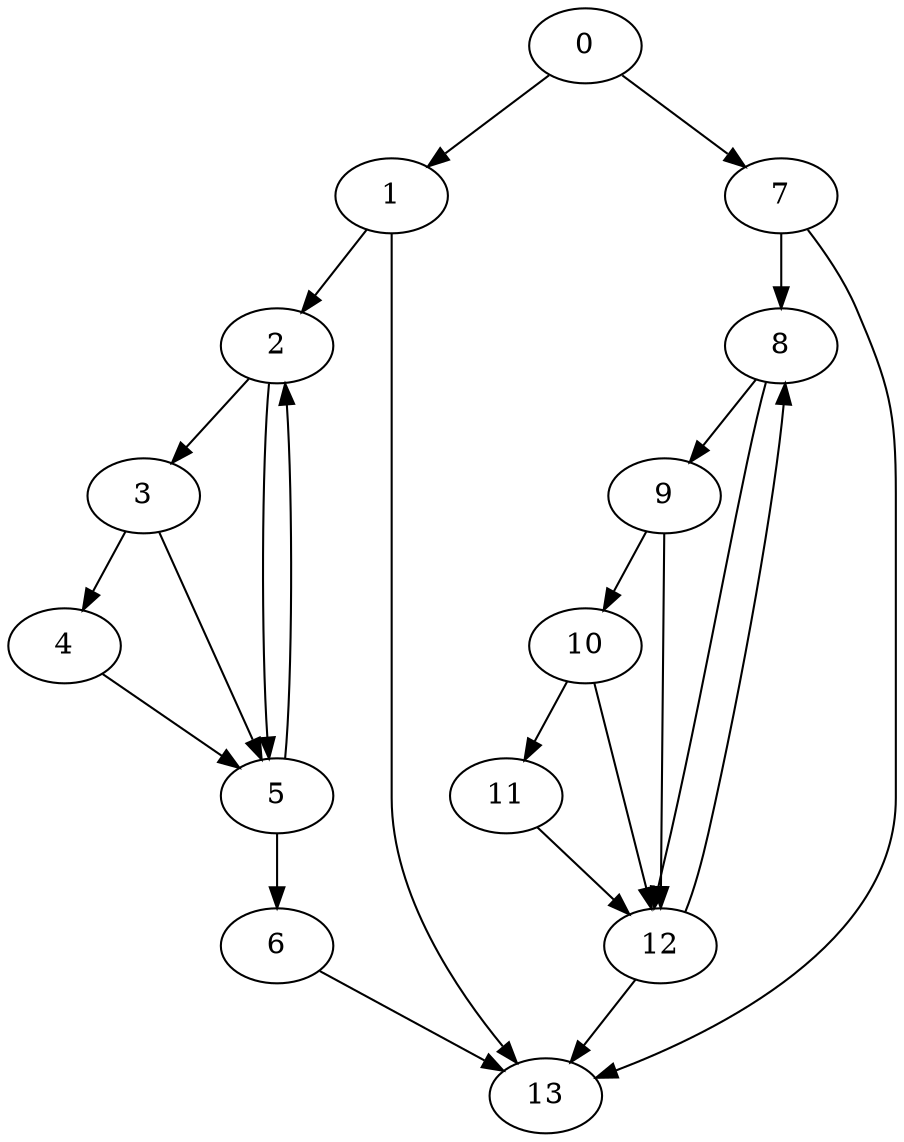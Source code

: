 digraph {
	0
	1
	2
	3
	4
	5
	6
	7
	8
	9
	10
	11
	12
	13
	9 -> 10
	2 -> 5
	3 -> 5
	4 -> 5
	0 -> 7
	7 -> 8
	12 -> 8
	8 -> 9
	10 -> 11
	8 -> 12
	9 -> 12
	10 -> 12
	11 -> 12
	2 -> 3
	5 -> 6
	1 -> 13
	6 -> 13
	7 -> 13
	12 -> 13
	0 -> 1
	3 -> 4
	1 -> 2
	5 -> 2
}
